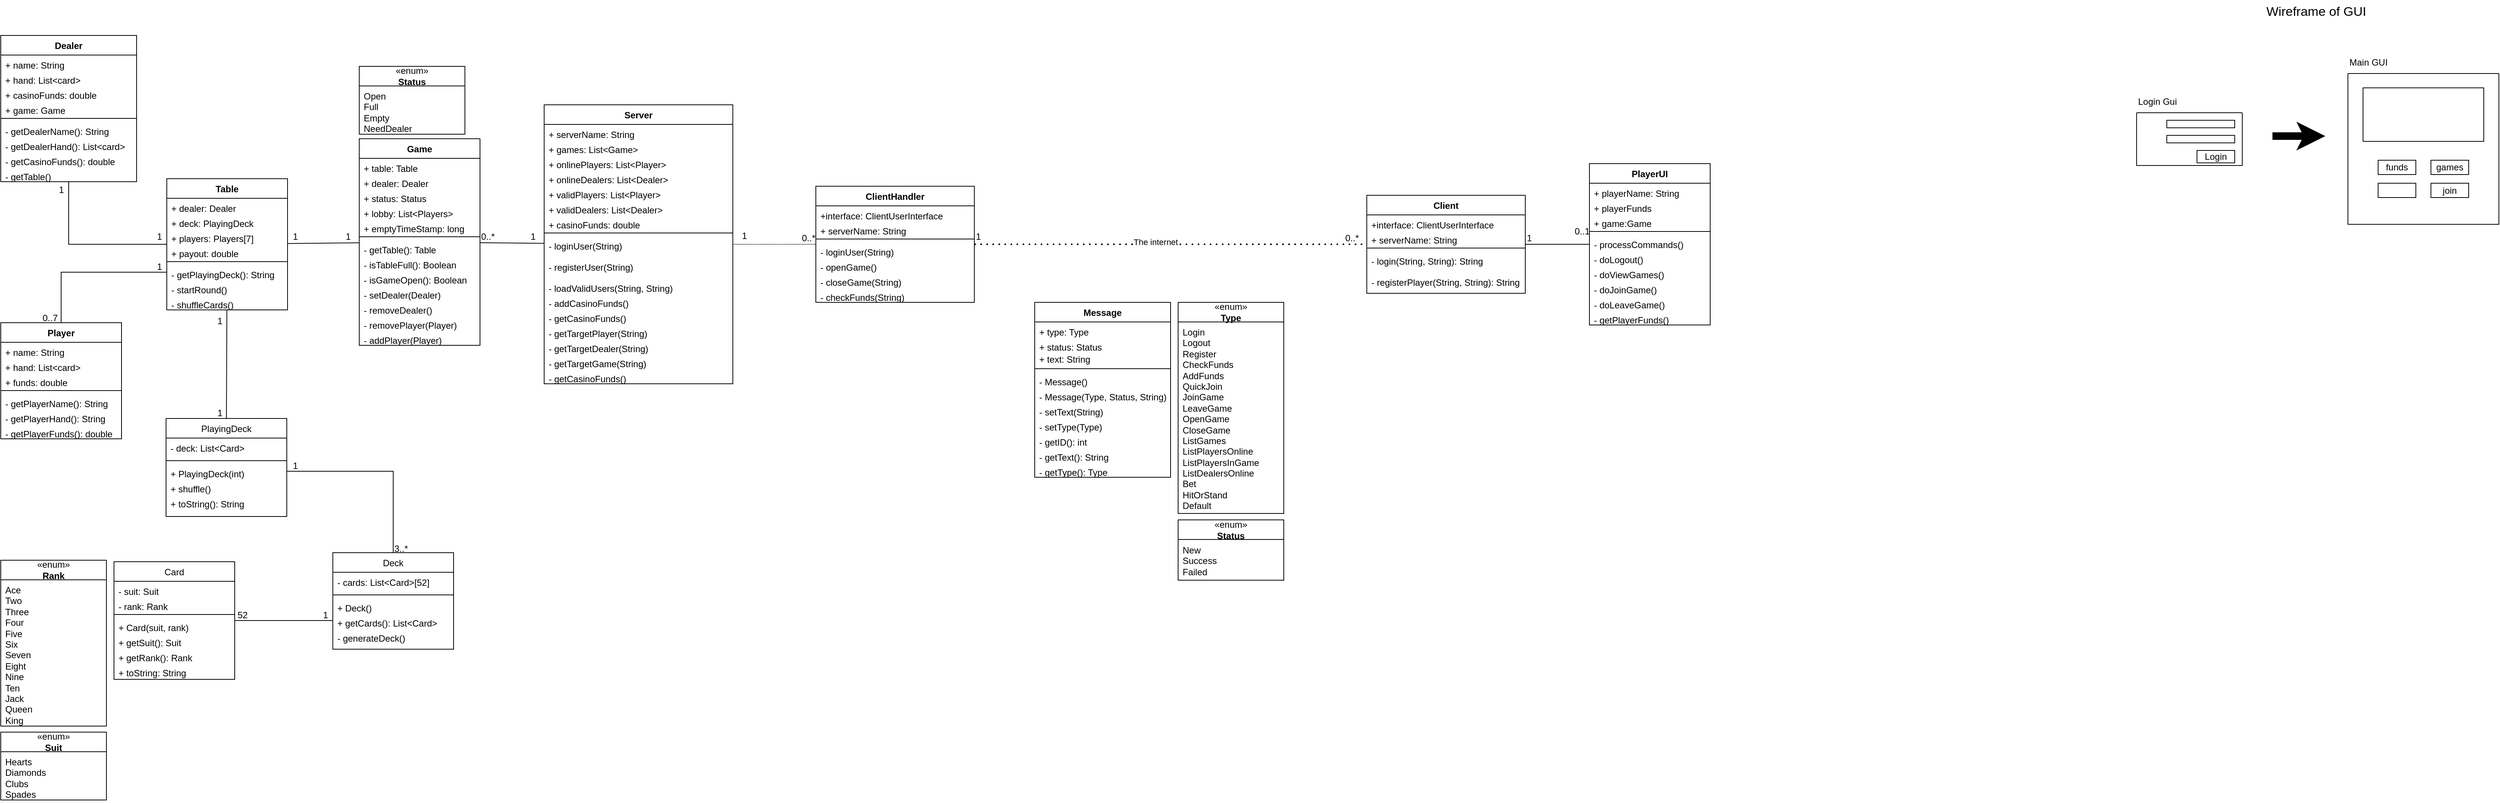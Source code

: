 <mxfile version="24.0.4" type="device">
  <diagram id="C5RBs43oDa-KdzZeNtuy" name="Page-1">
    <mxGraphModel dx="3804" dy="1204" grid="1" gridSize="10" guides="1" tooltips="1" connect="1" arrows="1" fold="1" page="1" pageScale="1" pageWidth="850" pageHeight="1100" math="0" shadow="0">
      <root>
        <mxCell id="WIyWlLk6GJQsqaUBKTNV-0" />
        <mxCell id="WIyWlLk6GJQsqaUBKTNV-1" parent="WIyWlLk6GJQsqaUBKTNV-0" />
        <mxCell id="zkfFHV4jXpPFQw0GAbJ--17" value="Card" style="swimlane;fontStyle=0;align=center;verticalAlign=top;childLayout=stackLayout;horizontal=1;startSize=26;horizontalStack=0;resizeParent=1;resizeLast=0;collapsible=1;marginBottom=0;rounded=0;shadow=0;strokeWidth=1;" parent="WIyWlLk6GJQsqaUBKTNV-1" vertex="1">
          <mxGeometry x="-700" y="754" width="160" height="156" as="geometry">
            <mxRectangle x="550" y="140" width="160" height="26" as="alternateBounds" />
          </mxGeometry>
        </mxCell>
        <mxCell id="zkfFHV4jXpPFQw0GAbJ--18" value="- suit: Suit" style="text;align=left;verticalAlign=top;spacingLeft=4;spacingRight=4;overflow=hidden;rotatable=0;points=[[0,0.5],[1,0.5]];portConstraint=eastwest;" parent="zkfFHV4jXpPFQw0GAbJ--17" vertex="1">
          <mxGeometry y="26" width="160" height="20" as="geometry" />
        </mxCell>
        <mxCell id="zkfFHV4jXpPFQw0GAbJ--19" value="- rank: Rank" style="text;align=left;verticalAlign=top;spacingLeft=4;spacingRight=4;overflow=hidden;rotatable=0;points=[[0,0.5],[1,0.5]];portConstraint=eastwest;rounded=0;shadow=0;html=0;" parent="zkfFHV4jXpPFQw0GAbJ--17" vertex="1">
          <mxGeometry y="46" width="160" height="20" as="geometry" />
        </mxCell>
        <mxCell id="zkfFHV4jXpPFQw0GAbJ--23" value="" style="line;html=1;strokeWidth=1;align=left;verticalAlign=middle;spacingTop=-1;spacingLeft=3;spacingRight=3;rotatable=0;labelPosition=right;points=[];portConstraint=eastwest;" parent="zkfFHV4jXpPFQw0GAbJ--17" vertex="1">
          <mxGeometry y="66" width="160" height="8" as="geometry" />
        </mxCell>
        <mxCell id="zkfFHV4jXpPFQw0GAbJ--24" value="+ Card(suit, rank)" style="text;align=left;verticalAlign=top;spacingLeft=4;spacingRight=4;overflow=hidden;rotatable=0;points=[[0,0.5],[1,0.5]];portConstraint=eastwest;" parent="zkfFHV4jXpPFQw0GAbJ--17" vertex="1">
          <mxGeometry y="74" width="160" height="20" as="geometry" />
        </mxCell>
        <mxCell id="zkfFHV4jXpPFQw0GAbJ--25" value="+ getSuit(): Suit" style="text;align=left;verticalAlign=top;spacingLeft=4;spacingRight=4;overflow=hidden;rotatable=0;points=[[0,0.5],[1,0.5]];portConstraint=eastwest;" parent="zkfFHV4jXpPFQw0GAbJ--17" vertex="1">
          <mxGeometry y="94" width="160" height="20" as="geometry" />
        </mxCell>
        <mxCell id="6o5lNxaK7wUjUm885sXz-1" value="+ getRank(): Rank" style="text;align=left;verticalAlign=top;spacingLeft=4;spacingRight=4;overflow=hidden;rotatable=0;points=[[0,0.5],[1,0.5]];portConstraint=eastwest;" parent="zkfFHV4jXpPFQw0GAbJ--17" vertex="1">
          <mxGeometry y="114" width="160" height="20" as="geometry" />
        </mxCell>
        <mxCell id="6o5lNxaK7wUjUm885sXz-2" value="+ toString: String" style="text;align=left;verticalAlign=top;spacingLeft=4;spacingRight=4;overflow=hidden;rotatable=0;points=[[0,0.5],[1,0.5]];portConstraint=eastwest;" parent="zkfFHV4jXpPFQw0GAbJ--17" vertex="1">
          <mxGeometry y="134" width="160" height="20" as="geometry" />
        </mxCell>
        <mxCell id="6o5lNxaK7wUjUm885sXz-3" value="Deck" style="swimlane;fontStyle=0;align=center;verticalAlign=top;childLayout=stackLayout;horizontal=1;startSize=26;horizontalStack=0;resizeParent=1;resizeLast=0;collapsible=1;marginBottom=0;rounded=0;shadow=0;strokeWidth=1;" parent="WIyWlLk6GJQsqaUBKTNV-1" vertex="1">
          <mxGeometry x="-410" y="742" width="160" height="128" as="geometry">
            <mxRectangle x="550" y="140" width="160" height="26" as="alternateBounds" />
          </mxGeometry>
        </mxCell>
        <mxCell id="6o5lNxaK7wUjUm885sXz-4" value="- cards: List&lt;Card&gt;[52]" style="text;align=left;verticalAlign=top;spacingLeft=4;spacingRight=4;overflow=hidden;rotatable=0;points=[[0,0.5],[1,0.5]];portConstraint=eastwest;" parent="6o5lNxaK7wUjUm885sXz-3" vertex="1">
          <mxGeometry y="26" width="160" height="26" as="geometry" />
        </mxCell>
        <mxCell id="6o5lNxaK7wUjUm885sXz-6" value="" style="line;html=1;strokeWidth=1;align=left;verticalAlign=middle;spacingTop=-1;spacingLeft=3;spacingRight=3;rotatable=0;labelPosition=right;points=[];portConstraint=eastwest;" parent="6o5lNxaK7wUjUm885sXz-3" vertex="1">
          <mxGeometry y="52" width="160" height="8" as="geometry" />
        </mxCell>
        <mxCell id="6o5lNxaK7wUjUm885sXz-7" value="+ Deck()" style="text;align=left;verticalAlign=top;spacingLeft=4;spacingRight=4;overflow=hidden;rotatable=0;points=[[0,0.5],[1,0.5]];portConstraint=eastwest;" parent="6o5lNxaK7wUjUm885sXz-3" vertex="1">
          <mxGeometry y="60" width="160" height="20" as="geometry" />
        </mxCell>
        <mxCell id="6o5lNxaK7wUjUm885sXz-8" value="+ getCards(): List&lt;Card&gt;" style="text;align=left;verticalAlign=top;spacingLeft=4;spacingRight=4;overflow=hidden;rotatable=0;points=[[0,0.5],[1,0.5]];portConstraint=eastwest;" parent="6o5lNxaK7wUjUm885sXz-3" vertex="1">
          <mxGeometry y="80" width="160" height="20" as="geometry" />
        </mxCell>
        <mxCell id="6o5lNxaK7wUjUm885sXz-11" value="- generateDeck()" style="text;align=left;verticalAlign=top;spacingLeft=4;spacingRight=4;overflow=hidden;rotatable=0;points=[[0,0.5],[1,0.5]];portConstraint=eastwest;" parent="6o5lNxaK7wUjUm885sXz-3" vertex="1">
          <mxGeometry y="100" width="160" height="20" as="geometry" />
        </mxCell>
        <mxCell id="6o5lNxaK7wUjUm885sXz-12" value="PlayingDeck" style="swimlane;fontStyle=0;align=center;verticalAlign=top;childLayout=stackLayout;horizontal=1;startSize=26;horizontalStack=0;resizeParent=1;resizeLast=0;collapsible=1;marginBottom=0;rounded=0;shadow=0;strokeWidth=1;" parent="WIyWlLk6GJQsqaUBKTNV-1" vertex="1">
          <mxGeometry x="-631" y="564" width="160" height="130" as="geometry">
            <mxRectangle x="550" y="140" width="160" height="26" as="alternateBounds" />
          </mxGeometry>
        </mxCell>
        <mxCell id="6o5lNxaK7wUjUm885sXz-13" value="- deck: List&lt;Card&gt;" style="text;align=left;verticalAlign=top;spacingLeft=4;spacingRight=4;overflow=hidden;rotatable=0;points=[[0,0.5],[1,0.5]];portConstraint=eastwest;" parent="6o5lNxaK7wUjUm885sXz-12" vertex="1">
          <mxGeometry y="26" width="160" height="26" as="geometry" />
        </mxCell>
        <mxCell id="6o5lNxaK7wUjUm885sXz-14" value="" style="line;html=1;strokeWidth=1;align=left;verticalAlign=middle;spacingTop=-1;spacingLeft=3;spacingRight=3;rotatable=0;labelPosition=right;points=[];portConstraint=eastwest;" parent="6o5lNxaK7wUjUm885sXz-12" vertex="1">
          <mxGeometry y="52" width="160" height="8" as="geometry" />
        </mxCell>
        <mxCell id="6o5lNxaK7wUjUm885sXz-15" value="+ PlayingDeck(int)" style="text;align=left;verticalAlign=top;spacingLeft=4;spacingRight=4;overflow=hidden;rotatable=0;points=[[0,0.5],[1,0.5]];portConstraint=eastwest;" parent="6o5lNxaK7wUjUm885sXz-12" vertex="1">
          <mxGeometry y="60" width="160" height="20" as="geometry" />
        </mxCell>
        <mxCell id="6o5lNxaK7wUjUm885sXz-16" value="+ shuffle()" style="text;align=left;verticalAlign=top;spacingLeft=4;spacingRight=4;overflow=hidden;rotatable=0;points=[[0,0.5],[1,0.5]];portConstraint=eastwest;" parent="6o5lNxaK7wUjUm885sXz-12" vertex="1">
          <mxGeometry y="80" width="160" height="20" as="geometry" />
        </mxCell>
        <mxCell id="6o5lNxaK7wUjUm885sXz-19" value="+ toString(): String" style="text;align=left;verticalAlign=top;spacingLeft=4;spacingRight=4;overflow=hidden;rotatable=0;points=[[0,0.5],[1,0.5]];portConstraint=eastwest;" parent="6o5lNxaK7wUjUm885sXz-12" vertex="1">
          <mxGeometry y="100" width="160" height="20" as="geometry" />
        </mxCell>
        <mxCell id="6o5lNxaK7wUjUm885sXz-20" value="" style="endArrow=none;html=1;rounded=0;entryX=0;entryY=0.5;entryDx=0;entryDy=0;" parent="WIyWlLk6GJQsqaUBKTNV-1" target="6o5lNxaK7wUjUm885sXz-8" edge="1">
          <mxGeometry width="50" height="50" relative="1" as="geometry">
            <mxPoint x="-540" y="832" as="sourcePoint" />
            <mxPoint x="-401" y="934" as="targetPoint" />
          </mxGeometry>
        </mxCell>
        <mxCell id="6o5lNxaK7wUjUm885sXz-21" value="" style="endArrow=none;html=1;rounded=0;exitX=0.5;exitY=0;exitDx=0;exitDy=0;entryX=1;entryY=0.5;entryDx=0;entryDy=0;" parent="WIyWlLk6GJQsqaUBKTNV-1" source="6o5lNxaK7wUjUm885sXz-3" target="6o5lNxaK7wUjUm885sXz-15" edge="1">
          <mxGeometry width="50" height="50" relative="1" as="geometry">
            <mxPoint x="-500" y="1114" as="sourcePoint" />
            <mxPoint x="-450" y="1064" as="targetPoint" />
            <Array as="points">
              <mxPoint x="-330" y="634" />
            </Array>
          </mxGeometry>
        </mxCell>
        <mxCell id="6o5lNxaK7wUjUm885sXz-22" value="52" style="text;html=1;align=center;verticalAlign=middle;resizable=0;points=[];autosize=1;strokeColor=none;fillColor=none;" parent="WIyWlLk6GJQsqaUBKTNV-1" vertex="1">
          <mxGeometry x="-550" y="810" width="40" height="30" as="geometry" />
        </mxCell>
        <mxCell id="6o5lNxaK7wUjUm885sXz-24" value="1" style="text;html=1;align=center;verticalAlign=middle;resizable=0;points=[];autosize=1;strokeColor=none;fillColor=none;" parent="WIyWlLk6GJQsqaUBKTNV-1" vertex="1">
          <mxGeometry x="-435" y="810" width="30" height="30" as="geometry" />
        </mxCell>
        <mxCell id="6o5lNxaK7wUjUm885sXz-25" value="3..*" style="text;html=1;align=center;verticalAlign=middle;resizable=0;points=[];autosize=1;strokeColor=none;fillColor=none;" parent="WIyWlLk6GJQsqaUBKTNV-1" vertex="1">
          <mxGeometry x="-340" y="722" width="40" height="30" as="geometry" />
        </mxCell>
        <mxCell id="6o5lNxaK7wUjUm885sXz-31" value="«enum»&lt;br&gt;&lt;b&gt;Suit&lt;/b&gt;" style="swimlane;fontStyle=0;childLayout=stackLayout;horizontal=1;startSize=26;fillColor=none;horizontalStack=0;resizeParent=1;resizeParentMax=0;resizeLast=0;collapsible=1;marginBottom=0;whiteSpace=wrap;html=1;" parent="WIyWlLk6GJQsqaUBKTNV-1" vertex="1">
          <mxGeometry x="-850" y="980" width="140" height="90" as="geometry" />
        </mxCell>
        <mxCell id="6o5lNxaK7wUjUm885sXz-32" value="Hearts&lt;div&gt;Diamonds&lt;/div&gt;&lt;div&gt;Clubs&lt;/div&gt;&lt;div&gt;Spades&lt;/div&gt;" style="text;strokeColor=none;fillColor=none;align=left;verticalAlign=top;spacingLeft=4;spacingRight=4;overflow=hidden;rotatable=0;points=[[0,0.5],[1,0.5]];portConstraint=eastwest;whiteSpace=wrap;html=1;" parent="6o5lNxaK7wUjUm885sXz-31" vertex="1">
          <mxGeometry y="26" width="140" height="64" as="geometry" />
        </mxCell>
        <mxCell id="6o5lNxaK7wUjUm885sXz-38" value="«enum»&lt;br&gt;&lt;b&gt;Rank&lt;/b&gt;" style="swimlane;fontStyle=0;childLayout=stackLayout;horizontal=1;startSize=26;fillColor=none;horizontalStack=0;resizeParent=1;resizeParentMax=0;resizeLast=0;collapsible=1;marginBottom=0;whiteSpace=wrap;html=1;" parent="WIyWlLk6GJQsqaUBKTNV-1" vertex="1">
          <mxGeometry x="-850" y="752" width="140" height="220" as="geometry" />
        </mxCell>
        <mxCell id="6o5lNxaK7wUjUm885sXz-39" value="Ace&lt;div&gt;Two&lt;/div&gt;&lt;div&gt;Three&lt;/div&gt;&lt;div&gt;Four&lt;/div&gt;&lt;div&gt;Five&lt;/div&gt;&lt;div&gt;Six&lt;br&gt;Seven&lt;/div&gt;&lt;div&gt;Eight&lt;/div&gt;&lt;div&gt;Nine&lt;/div&gt;&lt;div&gt;Ten&lt;br&gt;Jack&lt;/div&gt;&lt;div&gt;Queen&lt;/div&gt;&lt;div&gt;King&lt;/div&gt;" style="text;strokeColor=none;fillColor=none;align=left;verticalAlign=top;spacingLeft=4;spacingRight=4;overflow=hidden;rotatable=0;points=[[0,0.5],[1,0.5]];portConstraint=eastwest;whiteSpace=wrap;html=1;" parent="6o5lNxaK7wUjUm885sXz-38" vertex="1">
          <mxGeometry y="26" width="140" height="194" as="geometry" />
        </mxCell>
        <mxCell id="25FSnjGsm6-ad1ipnzap-24" value="PlayerUI" style="swimlane;fontStyle=1;align=center;verticalAlign=top;childLayout=stackLayout;horizontal=1;startSize=26;horizontalStack=0;resizeParent=1;resizeParentMax=0;resizeLast=0;collapsible=1;marginBottom=0;whiteSpace=wrap;html=1;" parent="WIyWlLk6GJQsqaUBKTNV-1" vertex="1">
          <mxGeometry x="1255" y="226" width="160" height="214" as="geometry" />
        </mxCell>
        <mxCell id="25FSnjGsm6-ad1ipnzap-25" value="+ playerName: String" style="text;strokeColor=none;fillColor=none;align=left;verticalAlign=top;spacingLeft=4;spacingRight=4;overflow=hidden;rotatable=0;points=[[0,0.5],[1,0.5]];portConstraint=eastwest;whiteSpace=wrap;html=1;" parent="25FSnjGsm6-ad1ipnzap-24" vertex="1">
          <mxGeometry y="26" width="160" height="20" as="geometry" />
        </mxCell>
        <mxCell id="25FSnjGsm6-ad1ipnzap-26" value="+ playerFunds" style="text;strokeColor=none;fillColor=none;align=left;verticalAlign=top;spacingLeft=4;spacingRight=4;overflow=hidden;rotatable=0;points=[[0,0.5],[1,0.5]];portConstraint=eastwest;whiteSpace=wrap;html=1;" parent="25FSnjGsm6-ad1ipnzap-24" vertex="1">
          <mxGeometry y="46" width="160" height="20" as="geometry" />
        </mxCell>
        <mxCell id="25FSnjGsm6-ad1ipnzap-87" value="+ game:Game" style="text;strokeColor=none;fillColor=none;align=left;verticalAlign=top;spacingLeft=4;spacingRight=4;overflow=hidden;rotatable=0;points=[[0,0.5],[1,0.5]];portConstraint=eastwest;whiteSpace=wrap;html=1;" parent="25FSnjGsm6-ad1ipnzap-24" vertex="1">
          <mxGeometry y="66" width="160" height="20" as="geometry" />
        </mxCell>
        <mxCell id="25FSnjGsm6-ad1ipnzap-27" value="" style="line;strokeWidth=1;fillColor=none;align=left;verticalAlign=middle;spacingTop=-1;spacingLeft=3;spacingRight=3;rotatable=0;labelPosition=right;points=[];portConstraint=eastwest;strokeColor=inherit;" parent="25FSnjGsm6-ad1ipnzap-24" vertex="1">
          <mxGeometry y="86" width="160" height="8" as="geometry" />
        </mxCell>
        <mxCell id="25FSnjGsm6-ad1ipnzap-95" value="- processCommands()" style="text;strokeColor=none;fillColor=none;align=left;verticalAlign=top;spacingLeft=4;spacingRight=4;overflow=hidden;rotatable=0;points=[[0,0.5],[1,0.5]];portConstraint=eastwest;whiteSpace=wrap;html=1;" parent="25FSnjGsm6-ad1ipnzap-24" vertex="1">
          <mxGeometry y="94" width="160" height="20" as="geometry" />
        </mxCell>
        <mxCell id="25FSnjGsm6-ad1ipnzap-106" value="- doLogout()" style="text;strokeColor=none;fillColor=none;align=left;verticalAlign=top;spacingLeft=4;spacingRight=4;overflow=hidden;rotatable=0;points=[[0,0.5],[1,0.5]];portConstraint=eastwest;whiteSpace=wrap;html=1;" parent="25FSnjGsm6-ad1ipnzap-24" vertex="1">
          <mxGeometry y="114" width="160" height="20" as="geometry" />
        </mxCell>
        <mxCell id="25FSnjGsm6-ad1ipnzap-108" value="- doViewGames()" style="text;strokeColor=none;fillColor=none;align=left;verticalAlign=top;spacingLeft=4;spacingRight=4;overflow=hidden;rotatable=0;points=[[0,0.5],[1,0.5]];portConstraint=eastwest;whiteSpace=wrap;html=1;" parent="25FSnjGsm6-ad1ipnzap-24" vertex="1">
          <mxGeometry y="134" width="160" height="20" as="geometry" />
        </mxCell>
        <mxCell id="25FSnjGsm6-ad1ipnzap-107" value="- doJoinGame()" style="text;strokeColor=none;fillColor=none;align=left;verticalAlign=top;spacingLeft=4;spacingRight=4;overflow=hidden;rotatable=0;points=[[0,0.5],[1,0.5]];portConstraint=eastwest;whiteSpace=wrap;html=1;" parent="25FSnjGsm6-ad1ipnzap-24" vertex="1">
          <mxGeometry y="154" width="160" height="20" as="geometry" />
        </mxCell>
        <mxCell id="ba3xf4O61TaJ88c0jkJf-0" value="- doLeaveGame()" style="text;strokeColor=none;fillColor=none;align=left;verticalAlign=top;spacingLeft=4;spacingRight=4;overflow=hidden;rotatable=0;points=[[0,0.5],[1,0.5]];portConstraint=eastwest;whiteSpace=wrap;html=1;" parent="25FSnjGsm6-ad1ipnzap-24" vertex="1">
          <mxGeometry y="174" width="160" height="20" as="geometry" />
        </mxCell>
        <mxCell id="25FSnjGsm6-ad1ipnzap-109" value="- getPlayerFunds()" style="text;strokeColor=none;fillColor=none;align=left;verticalAlign=top;spacingLeft=4;spacingRight=4;overflow=hidden;rotatable=0;points=[[0,0.5],[1,0.5]];portConstraint=eastwest;whiteSpace=wrap;html=1;" parent="25FSnjGsm6-ad1ipnzap-24" vertex="1">
          <mxGeometry y="194" width="160" height="20" as="geometry" />
        </mxCell>
        <mxCell id="25FSnjGsm6-ad1ipnzap-34" value="Message" style="swimlane;fontStyle=1;align=center;verticalAlign=top;childLayout=stackLayout;horizontal=1;startSize=26;horizontalStack=0;resizeParent=1;resizeParentMax=0;resizeLast=0;collapsible=1;marginBottom=0;whiteSpace=wrap;html=1;" parent="WIyWlLk6GJQsqaUBKTNV-1" vertex="1">
          <mxGeometry x="520" y="410" width="180" height="232" as="geometry" />
        </mxCell>
        <mxCell id="25FSnjGsm6-ad1ipnzap-40" value="+ type: Type" style="text;strokeColor=none;fillColor=none;align=left;verticalAlign=top;spacingLeft=4;spacingRight=4;overflow=hidden;rotatable=0;points=[[0,0.5],[1,0.5]];portConstraint=eastwest;whiteSpace=wrap;html=1;" parent="25FSnjGsm6-ad1ipnzap-34" vertex="1">
          <mxGeometry y="26" width="180" height="20" as="geometry" />
        </mxCell>
        <mxCell id="25FSnjGsm6-ad1ipnzap-36" value="+ status: Status" style="text;strokeColor=none;fillColor=none;align=left;verticalAlign=top;spacingLeft=4;spacingRight=4;overflow=hidden;rotatable=0;points=[[0,0.5],[1,0.5]];portConstraint=eastwest;whiteSpace=wrap;html=1;" parent="25FSnjGsm6-ad1ipnzap-34" vertex="1">
          <mxGeometry y="46" width="180" height="16" as="geometry" />
        </mxCell>
        <mxCell id="25FSnjGsm6-ad1ipnzap-39" value="+ text: String" style="text;strokeColor=none;fillColor=none;align=left;verticalAlign=top;spacingLeft=4;spacingRight=4;overflow=hidden;rotatable=0;points=[[0,0.5],[1,0.5]];portConstraint=eastwest;whiteSpace=wrap;html=1;" parent="25FSnjGsm6-ad1ipnzap-34" vertex="1">
          <mxGeometry y="62" width="180" height="22" as="geometry" />
        </mxCell>
        <mxCell id="25FSnjGsm6-ad1ipnzap-37" value="" style="line;strokeWidth=1;fillColor=none;align=left;verticalAlign=middle;spacingTop=-1;spacingLeft=3;spacingRight=3;rotatable=0;labelPosition=right;points=[];portConstraint=eastwest;strokeColor=inherit;" parent="25FSnjGsm6-ad1ipnzap-34" vertex="1">
          <mxGeometry y="84" width="180" height="8" as="geometry" />
        </mxCell>
        <mxCell id="25FSnjGsm6-ad1ipnzap-38" value="- Message()" style="text;strokeColor=none;fillColor=none;align=left;verticalAlign=top;spacingLeft=4;spacingRight=4;overflow=hidden;rotatable=0;points=[[0,0.5],[1,0.5]];portConstraint=eastwest;whiteSpace=wrap;html=1;" parent="25FSnjGsm6-ad1ipnzap-34" vertex="1">
          <mxGeometry y="92" width="180" height="20" as="geometry" />
        </mxCell>
        <mxCell id="wrdkOuFDN20IUxfJByxF-2" value="- Message(Type, Status, String)" style="text;strokeColor=none;fillColor=none;align=left;verticalAlign=top;spacingLeft=4;spacingRight=4;overflow=hidden;rotatable=0;points=[[0,0.5],[1,0.5]];portConstraint=eastwest;whiteSpace=wrap;html=1;" parent="25FSnjGsm6-ad1ipnzap-34" vertex="1">
          <mxGeometry y="112" width="180" height="20" as="geometry" />
        </mxCell>
        <mxCell id="ALCsIRu6_jlAq7WgqtGY-56" value="- setText(String)" style="text;strokeColor=none;fillColor=none;align=left;verticalAlign=top;spacingLeft=4;spacingRight=4;overflow=hidden;rotatable=0;points=[[0,0.5],[1,0.5]];portConstraint=eastwest;whiteSpace=wrap;html=1;" parent="25FSnjGsm6-ad1ipnzap-34" vertex="1">
          <mxGeometry y="132" width="180" height="20" as="geometry" />
        </mxCell>
        <mxCell id="ALCsIRu6_jlAq7WgqtGY-57" value="&lt;div&gt;- setType(&lt;span style=&quot;background-color: initial;&quot;&gt;Type&lt;/span&gt;&lt;span style=&quot;background-color: initial;&quot;&gt;)&lt;/span&gt;&lt;/div&gt;" style="text;strokeColor=none;fillColor=none;align=left;verticalAlign=top;spacingLeft=4;spacingRight=4;overflow=hidden;rotatable=0;points=[[0,0.5],[1,0.5]];portConstraint=eastwest;whiteSpace=wrap;html=1;" parent="25FSnjGsm6-ad1ipnzap-34" vertex="1">
          <mxGeometry y="152" width="180" height="20" as="geometry" />
        </mxCell>
        <mxCell id="25FSnjGsm6-ad1ipnzap-43" value="- getID(): int&lt;div&gt;&lt;span style=&quot;color: rgba(0, 0, 0, 0); font-family: monospace; font-size: 0px; text-wrap: nowrap;&quot;&gt;%3CmxGraphModel%3E%3Croot%3E%3CmxCell%20id%3D%220%22%2F%3E%3CmxCell%20id%3D%221%22%20parent%3D%220%22%2F%3E%3CmxCell%20id%3D%222%22%20value%3D%22-%20getText()%3A%20String%22%20style%3D%22text%3BstrokeColor%3Dnone%3BfillColor%3Dnone%3Balign%3Dleft%3BverticalAlign%3Dtop%3BspacingLeft%3D4%3BspacingRight%3D4%3Boverflow%3Dhidden%3Brotatable%3D0%3Bpoints%3D%5B%5B0%2C0.5%5D%2C%5B1%2C0.5%5D%5D%3BportConstraint%3Deastwest%3BwhiteSpace%3Dwrap%3Bhtml%3D1%3B%22%20vertex%3D%221%22%20parent%3D%221%22%3E%3CmxGeometry%20x%3D%221080%22%20y%3D%22458%22%20width%3D%22160%22%20height%3D%2220%22%20as%3D%22geometry%22%2F%3E%3C%2FmxCell%3E%3C%2Froot%3E%3C%2FmxGraphModel%3E&lt;/span&gt;&lt;br&gt;&lt;/div&gt;" style="text;strokeColor=none;fillColor=none;align=left;verticalAlign=top;spacingLeft=4;spacingRight=4;overflow=hidden;rotatable=0;points=[[0,0.5],[1,0.5]];portConstraint=eastwest;whiteSpace=wrap;html=1;" parent="25FSnjGsm6-ad1ipnzap-34" vertex="1">
          <mxGeometry y="172" width="180" height="20" as="geometry" />
        </mxCell>
        <mxCell id="25FSnjGsm6-ad1ipnzap-42" value="- getText(): String" style="text;strokeColor=none;fillColor=none;align=left;verticalAlign=top;spacingLeft=4;spacingRight=4;overflow=hidden;rotatable=0;points=[[0,0.5],[1,0.5]];portConstraint=eastwest;whiteSpace=wrap;html=1;" parent="25FSnjGsm6-ad1ipnzap-34" vertex="1">
          <mxGeometry y="192" width="180" height="20" as="geometry" />
        </mxCell>
        <mxCell id="25FSnjGsm6-ad1ipnzap-44" value="&lt;div&gt;- getType(): Type&lt;/div&gt;" style="text;strokeColor=none;fillColor=none;align=left;verticalAlign=top;spacingLeft=4;spacingRight=4;overflow=hidden;rotatable=0;points=[[0,0.5],[1,0.5]];portConstraint=eastwest;whiteSpace=wrap;html=1;" parent="25FSnjGsm6-ad1ipnzap-34" vertex="1">
          <mxGeometry y="212" width="180" height="20" as="geometry" />
        </mxCell>
        <mxCell id="25FSnjGsm6-ad1ipnzap-45" value="Server" style="swimlane;fontStyle=1;align=center;verticalAlign=top;childLayout=stackLayout;horizontal=1;startSize=26;horizontalStack=0;resizeParent=1;resizeParentMax=0;resizeLast=0;collapsible=1;marginBottom=0;whiteSpace=wrap;html=1;" parent="WIyWlLk6GJQsqaUBKTNV-1" vertex="1">
          <mxGeometry x="-130" y="148" width="250" height="370" as="geometry" />
        </mxCell>
        <mxCell id="25FSnjGsm6-ad1ipnzap-46" value="+ serverName: String" style="text;strokeColor=none;fillColor=none;align=left;verticalAlign=top;spacingLeft=4;spacingRight=4;overflow=hidden;rotatable=0;points=[[0,0.5],[1,0.5]];portConstraint=eastwest;whiteSpace=wrap;html=1;" parent="25FSnjGsm6-ad1ipnzap-45" vertex="1">
          <mxGeometry y="26" width="250" height="20" as="geometry" />
        </mxCell>
        <mxCell id="25FSnjGsm6-ad1ipnzap-47" value="+ games: List&amp;lt;Game&amp;gt;" style="text;strokeColor=none;fillColor=none;align=left;verticalAlign=top;spacingLeft=4;spacingRight=4;overflow=hidden;rotatable=0;points=[[0,0.5],[1,0.5]];portConstraint=eastwest;whiteSpace=wrap;html=1;" parent="25FSnjGsm6-ad1ipnzap-45" vertex="1">
          <mxGeometry y="46" width="250" height="20" as="geometry" />
        </mxCell>
        <mxCell id="25FSnjGsm6-ad1ipnzap-70" value="+ onlinePlayers: List&amp;lt;Player&amp;gt;" style="text;strokeColor=none;fillColor=none;align=left;verticalAlign=top;spacingLeft=4;spacingRight=4;overflow=hidden;rotatable=0;points=[[0,0.5],[1,0.5]];portConstraint=eastwest;whiteSpace=wrap;html=1;" parent="25FSnjGsm6-ad1ipnzap-45" vertex="1">
          <mxGeometry y="66" width="250" height="20" as="geometry" />
        </mxCell>
        <mxCell id="25FSnjGsm6-ad1ipnzap-71" value="+ onlineDealers: List&amp;lt;Dealer&amp;gt;" style="text;strokeColor=none;fillColor=none;align=left;verticalAlign=top;spacingLeft=4;spacingRight=4;overflow=hidden;rotatable=0;points=[[0,0.5],[1,0.5]];portConstraint=eastwest;whiteSpace=wrap;html=1;" parent="25FSnjGsm6-ad1ipnzap-45" vertex="1">
          <mxGeometry y="86" width="250" height="20" as="geometry" />
        </mxCell>
        <mxCell id="25FSnjGsm6-ad1ipnzap-73" value="+ validPlayers: List&amp;lt;Player&amp;gt;" style="text;strokeColor=none;fillColor=none;align=left;verticalAlign=top;spacingLeft=4;spacingRight=4;overflow=hidden;rotatable=0;points=[[0,0.5],[1,0.5]];portConstraint=eastwest;whiteSpace=wrap;html=1;" parent="25FSnjGsm6-ad1ipnzap-45" vertex="1">
          <mxGeometry y="106" width="250" height="20" as="geometry" />
        </mxCell>
        <mxCell id="wrdkOuFDN20IUxfJByxF-10" value="+ validDealers: List&amp;lt;Dealer&amp;gt;" style="text;strokeColor=none;fillColor=none;align=left;verticalAlign=top;spacingLeft=4;spacingRight=4;overflow=hidden;rotatable=0;points=[[0,0.5],[1,0.5]];portConstraint=eastwest;whiteSpace=wrap;html=1;" parent="25FSnjGsm6-ad1ipnzap-45" vertex="1">
          <mxGeometry y="126" width="250" height="20" as="geometry" />
        </mxCell>
        <mxCell id="25FSnjGsm6-ad1ipnzap-74" value="+ casinoFunds: double" style="text;strokeColor=none;fillColor=none;align=left;verticalAlign=top;spacingLeft=4;spacingRight=4;overflow=hidden;rotatable=0;points=[[0,0.5],[1,0.5]];portConstraint=eastwest;whiteSpace=wrap;html=1;" parent="25FSnjGsm6-ad1ipnzap-45" vertex="1">
          <mxGeometry y="146" width="250" height="20" as="geometry" />
        </mxCell>
        <mxCell id="25FSnjGsm6-ad1ipnzap-48" value="" style="line;strokeWidth=1;fillColor=none;align=left;verticalAlign=middle;spacingTop=-1;spacingLeft=3;spacingRight=3;rotatable=0;labelPosition=right;points=[];portConstraint=eastwest;strokeColor=inherit;" parent="25FSnjGsm6-ad1ipnzap-45" vertex="1">
          <mxGeometry y="166" width="250" height="8" as="geometry" />
        </mxCell>
        <mxCell id="wrdkOuFDN20IUxfJByxF-8" value="- loginUser(String)" style="text;strokeColor=none;fillColor=none;align=left;verticalAlign=top;spacingLeft=4;spacingRight=4;overflow=hidden;rotatable=0;points=[[0,0.5],[1,0.5]];portConstraint=eastwest;whiteSpace=wrap;html=1;" parent="25FSnjGsm6-ad1ipnzap-45" vertex="1">
          <mxGeometry y="174" width="250" height="28" as="geometry" />
        </mxCell>
        <mxCell id="wrdkOuFDN20IUxfJByxF-9" value="- registerUser(String)" style="text;strokeColor=none;fillColor=none;align=left;verticalAlign=top;spacingLeft=4;spacingRight=4;overflow=hidden;rotatable=0;points=[[0,0.5],[1,0.5]];portConstraint=eastwest;whiteSpace=wrap;html=1;" parent="25FSnjGsm6-ad1ipnzap-45" vertex="1">
          <mxGeometry y="202" width="250" height="28" as="geometry" />
        </mxCell>
        <mxCell id="25FSnjGsm6-ad1ipnzap-112" value="- loadValidUsers(String, String)" style="text;strokeColor=none;fillColor=none;align=left;verticalAlign=top;spacingLeft=4;spacingRight=4;overflow=hidden;rotatable=0;points=[[0,0.5],[1,0.5]];portConstraint=eastwest;whiteSpace=wrap;html=1;" parent="25FSnjGsm6-ad1ipnzap-45" vertex="1">
          <mxGeometry y="230" width="250" height="20" as="geometry" />
        </mxCell>
        <mxCell id="o6QNN8wv0GwFC8H6ie6Y-6" value="- addCasinoFunds()" style="text;strokeColor=none;fillColor=none;align=left;verticalAlign=top;spacingLeft=4;spacingRight=4;overflow=hidden;rotatable=0;points=[[0,0.5],[1,0.5]];portConstraint=eastwest;whiteSpace=wrap;html=1;" vertex="1" parent="25FSnjGsm6-ad1ipnzap-45">
          <mxGeometry y="250" width="250" height="20" as="geometry" />
        </mxCell>
        <mxCell id="o6QNN8wv0GwFC8H6ie6Y-8" value="- getCasinoFunds()" style="text;strokeColor=none;fillColor=none;align=left;verticalAlign=top;spacingLeft=4;spacingRight=4;overflow=hidden;rotatable=0;points=[[0,0.5],[1,0.5]];portConstraint=eastwest;whiteSpace=wrap;html=1;" vertex="1" parent="25FSnjGsm6-ad1ipnzap-45">
          <mxGeometry y="270" width="250" height="20" as="geometry" />
        </mxCell>
        <mxCell id="o6QNN8wv0GwFC8H6ie6Y-9" value="- getTargetPlayer(String)" style="text;strokeColor=none;fillColor=none;align=left;verticalAlign=top;spacingLeft=4;spacingRight=4;overflow=hidden;rotatable=0;points=[[0,0.5],[1,0.5]];portConstraint=eastwest;whiteSpace=wrap;html=1;" vertex="1" parent="25FSnjGsm6-ad1ipnzap-45">
          <mxGeometry y="290" width="250" height="20" as="geometry" />
        </mxCell>
        <mxCell id="o6QNN8wv0GwFC8H6ie6Y-7" value="- getTargetDealer(String)" style="text;strokeColor=none;fillColor=none;align=left;verticalAlign=top;spacingLeft=4;spacingRight=4;overflow=hidden;rotatable=0;points=[[0,0.5],[1,0.5]];portConstraint=eastwest;whiteSpace=wrap;html=1;" vertex="1" parent="25FSnjGsm6-ad1ipnzap-45">
          <mxGeometry y="310" width="250" height="20" as="geometry" />
        </mxCell>
        <mxCell id="o6QNN8wv0GwFC8H6ie6Y-10" value="- getTargetGame(String)" style="text;strokeColor=none;fillColor=none;align=left;verticalAlign=top;spacingLeft=4;spacingRight=4;overflow=hidden;rotatable=0;points=[[0,0.5],[1,0.5]];portConstraint=eastwest;whiteSpace=wrap;html=1;" vertex="1" parent="25FSnjGsm6-ad1ipnzap-45">
          <mxGeometry y="330" width="250" height="20" as="geometry" />
        </mxCell>
        <mxCell id="25FSnjGsm6-ad1ipnzap-117" value="- getCasinoFunds()" style="text;strokeColor=none;fillColor=none;align=left;verticalAlign=top;spacingLeft=4;spacingRight=4;overflow=hidden;rotatable=0;points=[[0,0.5],[1,0.5]];portConstraint=eastwest;whiteSpace=wrap;html=1;" parent="25FSnjGsm6-ad1ipnzap-45" vertex="1">
          <mxGeometry y="350" width="250" height="20" as="geometry" />
        </mxCell>
        <mxCell id="25FSnjGsm6-ad1ipnzap-50" value="Client" style="swimlane;fontStyle=1;align=center;verticalAlign=top;childLayout=stackLayout;horizontal=1;startSize=26;horizontalStack=0;resizeParent=1;resizeParentMax=0;resizeLast=0;collapsible=1;marginBottom=0;whiteSpace=wrap;html=1;" parent="WIyWlLk6GJQsqaUBKTNV-1" vertex="1">
          <mxGeometry x="960" y="268" width="210" height="130" as="geometry" />
        </mxCell>
        <mxCell id="25FSnjGsm6-ad1ipnzap-51" value="+interface: ClientUserInterface" style="text;strokeColor=none;fillColor=none;align=left;verticalAlign=top;spacingLeft=4;spacingRight=4;overflow=hidden;rotatable=0;points=[[0,0.5],[1,0.5]];portConstraint=eastwest;whiteSpace=wrap;html=1;" parent="25FSnjGsm6-ad1ipnzap-50" vertex="1">
          <mxGeometry y="26" width="210" height="20" as="geometry" />
        </mxCell>
        <mxCell id="25FSnjGsm6-ad1ipnzap-52" value="+ serverName: String" style="text;strokeColor=none;fillColor=none;align=left;verticalAlign=top;spacingLeft=4;spacingRight=4;overflow=hidden;rotatable=0;points=[[0,0.5],[1,0.5]];portConstraint=eastwest;whiteSpace=wrap;html=1;" parent="25FSnjGsm6-ad1ipnzap-50" vertex="1">
          <mxGeometry y="46" width="210" height="20" as="geometry" />
        </mxCell>
        <mxCell id="25FSnjGsm6-ad1ipnzap-53" value="" style="line;strokeWidth=1;fillColor=none;align=left;verticalAlign=middle;spacingTop=-1;spacingLeft=3;spacingRight=3;rotatable=0;labelPosition=right;points=[];portConstraint=eastwest;strokeColor=inherit;" parent="25FSnjGsm6-ad1ipnzap-50" vertex="1">
          <mxGeometry y="66" width="210" height="8" as="geometry" />
        </mxCell>
        <mxCell id="25FSnjGsm6-ad1ipnzap-88" value="- login(String, String): String" style="text;strokeColor=none;fillColor=none;align=left;verticalAlign=top;spacingLeft=4;spacingRight=4;overflow=hidden;rotatable=0;points=[[0,0.5],[1,0.5]];portConstraint=eastwest;whiteSpace=wrap;html=1;" parent="25FSnjGsm6-ad1ipnzap-50" vertex="1">
          <mxGeometry y="74" width="210" height="28" as="geometry" />
        </mxCell>
        <mxCell id="xtHSSZfRAf9sOdr5prIO-0" value="- registerPlayer(String, String): String" style="text;strokeColor=none;fillColor=none;align=left;verticalAlign=top;spacingLeft=4;spacingRight=4;overflow=hidden;rotatable=0;points=[[0,0.5],[1,0.5]];portConstraint=eastwest;whiteSpace=wrap;html=1;" parent="25FSnjGsm6-ad1ipnzap-50" vertex="1">
          <mxGeometry y="102" width="210" height="28" as="geometry" />
        </mxCell>
        <mxCell id="25FSnjGsm6-ad1ipnzap-60" value="1" style="text;html=1;align=center;verticalAlign=middle;resizable=0;points=[];autosize=1;strokeColor=none;fillColor=none;" parent="WIyWlLk6GJQsqaUBKTNV-1" vertex="1">
          <mxGeometry x="120" y="306.5" width="30" height="30" as="geometry" />
        </mxCell>
        <mxCell id="25FSnjGsm6-ad1ipnzap-61" value="0..*" style="text;html=1;align=center;verticalAlign=middle;resizable=0;points=[];autosize=1;strokeColor=none;fillColor=none;" parent="WIyWlLk6GJQsqaUBKTNV-1" vertex="1">
          <mxGeometry x="920" y="310" width="40" height="30" as="geometry" />
        </mxCell>
        <mxCell id="25FSnjGsm6-ad1ipnzap-66" value="0..1" style="text;html=1;align=center;verticalAlign=middle;resizable=0;points=[];autosize=1;strokeColor=none;fillColor=none;" parent="WIyWlLk6GJQsqaUBKTNV-1" vertex="1">
          <mxGeometry x="1225" y="301" width="40" height="30" as="geometry" />
        </mxCell>
        <mxCell id="25FSnjGsm6-ad1ipnzap-83" value="" style="endArrow=none;html=1;rounded=0;" parent="WIyWlLk6GJQsqaUBKTNV-1" source="25FSnjGsm6-ad1ipnzap-50" edge="1">
          <mxGeometry width="50" height="50" relative="1" as="geometry">
            <mxPoint x="1210" y="380" as="sourcePoint" />
            <mxPoint x="1255" y="333" as="targetPoint" />
          </mxGeometry>
        </mxCell>
        <mxCell id="25FSnjGsm6-ad1ipnzap-91" value="1" style="text;html=1;align=center;verticalAlign=middle;resizable=0;points=[];autosize=1;strokeColor=none;fillColor=none;" parent="WIyWlLk6GJQsqaUBKTNV-1" vertex="1">
          <mxGeometry x="1160" y="310" width="30" height="30" as="geometry" />
        </mxCell>
        <mxCell id="ALCsIRu6_jlAq7WgqtGY-0" value="Game" style="swimlane;fontStyle=1;align=center;verticalAlign=top;childLayout=stackLayout;horizontal=1;startSize=26;horizontalStack=0;resizeParent=1;resizeParentMax=0;resizeLast=0;collapsible=1;marginBottom=0;whiteSpace=wrap;html=1;" parent="WIyWlLk6GJQsqaUBKTNV-1" vertex="1">
          <mxGeometry x="-375" y="193" width="160" height="274" as="geometry" />
        </mxCell>
        <mxCell id="ALCsIRu6_jlAq7WgqtGY-1" value="+ table: Table" style="text;strokeColor=none;fillColor=none;align=left;verticalAlign=top;spacingLeft=4;spacingRight=4;overflow=hidden;rotatable=0;points=[[0,0.5],[1,0.5]];portConstraint=eastwest;whiteSpace=wrap;html=1;" parent="ALCsIRu6_jlAq7WgqtGY-0" vertex="1">
          <mxGeometry y="26" width="160" height="20" as="geometry" />
        </mxCell>
        <mxCell id="eA9OWDYD0pS05RsxkFn5-13" value="+ dealer: Dealer" style="text;strokeColor=none;fillColor=none;align=left;verticalAlign=top;spacingLeft=4;spacingRight=4;overflow=hidden;rotatable=0;points=[[0,0.5],[1,0.5]];portConstraint=eastwest;whiteSpace=wrap;html=1;" parent="ALCsIRu6_jlAq7WgqtGY-0" vertex="1">
          <mxGeometry y="46" width="160" height="20" as="geometry" />
        </mxCell>
        <mxCell id="ALCsIRu6_jlAq7WgqtGY-4" value="+ status: Status" style="text;strokeColor=none;fillColor=none;align=left;verticalAlign=top;spacingLeft=4;spacingRight=4;overflow=hidden;rotatable=0;points=[[0,0.5],[1,0.5]];portConstraint=eastwest;whiteSpace=wrap;html=1;" parent="ALCsIRu6_jlAq7WgqtGY-0" vertex="1">
          <mxGeometry y="66" width="160" height="20" as="geometry" />
        </mxCell>
        <mxCell id="ALCsIRu6_jlAq7WgqtGY-78" value="+ lobby: List&amp;lt;Players&amp;gt;" style="text;strokeColor=none;fillColor=none;align=left;verticalAlign=top;spacingLeft=4;spacingRight=4;overflow=hidden;rotatable=0;points=[[0,0.5],[1,0.5]];portConstraint=eastwest;whiteSpace=wrap;html=1;" parent="ALCsIRu6_jlAq7WgqtGY-0" vertex="1">
          <mxGeometry y="86" width="160" height="20" as="geometry" />
        </mxCell>
        <mxCell id="ba3xf4O61TaJ88c0jkJf-82" value="+ emptyTimeStamp: long" style="text;strokeColor=none;fillColor=none;align=left;verticalAlign=top;spacingLeft=4;spacingRight=4;overflow=hidden;rotatable=0;points=[[0,0.5],[1,0.5]];portConstraint=eastwest;whiteSpace=wrap;html=1;" parent="ALCsIRu6_jlAq7WgqtGY-0" vertex="1">
          <mxGeometry y="106" width="160" height="20" as="geometry" />
        </mxCell>
        <mxCell id="ALCsIRu6_jlAq7WgqtGY-5" value="" style="line;strokeWidth=1;fillColor=none;align=left;verticalAlign=middle;spacingTop=-1;spacingLeft=3;spacingRight=3;rotatable=0;labelPosition=right;points=[];portConstraint=eastwest;strokeColor=inherit;" parent="ALCsIRu6_jlAq7WgqtGY-0" vertex="1">
          <mxGeometry y="126" width="160" height="8" as="geometry" />
        </mxCell>
        <mxCell id="ALCsIRu6_jlAq7WgqtGY-9" value="&lt;div&gt;- getTable(): Table&lt;/div&gt;" style="text;strokeColor=none;fillColor=none;align=left;verticalAlign=top;spacingLeft=4;spacingRight=4;overflow=hidden;rotatable=0;points=[[0,0.5],[1,0.5]];portConstraint=eastwest;whiteSpace=wrap;html=1;" parent="ALCsIRu6_jlAq7WgqtGY-0" vertex="1">
          <mxGeometry y="134" width="160" height="20" as="geometry" />
        </mxCell>
        <mxCell id="ALCsIRu6_jlAq7WgqtGY-22" value="- isTableFull(): Boolean" style="text;strokeColor=none;fillColor=none;align=left;verticalAlign=top;spacingLeft=4;spacingRight=4;overflow=hidden;rotatable=0;points=[[0,0.5],[1,0.5]];portConstraint=eastwest;whiteSpace=wrap;html=1;" parent="ALCsIRu6_jlAq7WgqtGY-0" vertex="1">
          <mxGeometry y="154" width="160" height="20" as="geometry" />
        </mxCell>
        <mxCell id="ALCsIRu6_jlAq7WgqtGY-23" value="- isGameOpen(): Boolean" style="text;strokeColor=none;fillColor=none;align=left;verticalAlign=top;spacingLeft=4;spacingRight=4;overflow=hidden;rotatable=0;points=[[0,0.5],[1,0.5]];portConstraint=eastwest;whiteSpace=wrap;html=1;" parent="ALCsIRu6_jlAq7WgqtGY-0" vertex="1">
          <mxGeometry y="174" width="160" height="20" as="geometry" />
        </mxCell>
        <mxCell id="ALCsIRu6_jlAq7WgqtGY-16" value="- setDealer(Dealer)" style="text;strokeColor=none;fillColor=none;align=left;verticalAlign=top;spacingLeft=4;spacingRight=4;overflow=hidden;rotatable=0;points=[[0,0.5],[1,0.5]];portConstraint=eastwest;whiteSpace=wrap;html=1;" parent="ALCsIRu6_jlAq7WgqtGY-0" vertex="1">
          <mxGeometry y="194" width="160" height="20" as="geometry" />
        </mxCell>
        <mxCell id="ALCsIRu6_jlAq7WgqtGY-59" value="- removeDealer()" style="text;strokeColor=none;fillColor=none;align=left;verticalAlign=top;spacingLeft=4;spacingRight=4;overflow=hidden;rotatable=0;points=[[0,0.5],[1,0.5]];portConstraint=eastwest;whiteSpace=wrap;html=1;" parent="ALCsIRu6_jlAq7WgqtGY-0" vertex="1">
          <mxGeometry y="214" width="160" height="20" as="geometry" />
        </mxCell>
        <mxCell id="ALCsIRu6_jlAq7WgqtGY-60" value="- removePlayer(Player)" style="text;strokeColor=none;fillColor=none;align=left;verticalAlign=top;spacingLeft=4;spacingRight=4;overflow=hidden;rotatable=0;points=[[0,0.5],[1,0.5]];portConstraint=eastwest;whiteSpace=wrap;html=1;" parent="ALCsIRu6_jlAq7WgqtGY-0" vertex="1">
          <mxGeometry y="234" width="160" height="20" as="geometry" />
        </mxCell>
        <mxCell id="ALCsIRu6_jlAq7WgqtGY-58" value="- addPlayer(Player)" style="text;strokeColor=none;fillColor=none;align=left;verticalAlign=top;spacingLeft=4;spacingRight=4;overflow=hidden;rotatable=0;points=[[0,0.5],[1,0.5]];portConstraint=eastwest;whiteSpace=wrap;html=1;" parent="ALCsIRu6_jlAq7WgqtGY-0" vertex="1">
          <mxGeometry y="254" width="160" height="20" as="geometry" />
        </mxCell>
        <mxCell id="ALCsIRu6_jlAq7WgqtGY-10" value="Table" style="swimlane;fontStyle=1;align=center;verticalAlign=top;childLayout=stackLayout;horizontal=1;startSize=26;horizontalStack=0;resizeParent=1;resizeParentMax=0;resizeLast=0;collapsible=1;marginBottom=0;whiteSpace=wrap;html=1;" parent="WIyWlLk6GJQsqaUBKTNV-1" vertex="1">
          <mxGeometry x="-630" y="246" width="160" height="174" as="geometry" />
        </mxCell>
        <mxCell id="ALCsIRu6_jlAq7WgqtGY-21" value="+ dealer: Dealer" style="text;strokeColor=none;fillColor=none;align=left;verticalAlign=top;spacingLeft=4;spacingRight=4;overflow=hidden;rotatable=0;points=[[0,0.5],[1,0.5]];portConstraint=eastwest;whiteSpace=wrap;html=1;" parent="ALCsIRu6_jlAq7WgqtGY-10" vertex="1">
          <mxGeometry y="26" width="160" height="20" as="geometry" />
        </mxCell>
        <mxCell id="ALCsIRu6_jlAq7WgqtGY-3" value="+ deck: PlayingDeck" style="text;strokeColor=none;fillColor=none;align=left;verticalAlign=top;spacingLeft=4;spacingRight=4;overflow=hidden;rotatable=0;points=[[0,0.5],[1,0.5]];portConstraint=eastwest;whiteSpace=wrap;html=1;" parent="ALCsIRu6_jlAq7WgqtGY-10" vertex="1">
          <mxGeometry y="46" width="160" height="20" as="geometry" />
        </mxCell>
        <mxCell id="ALCsIRu6_jlAq7WgqtGY-2" value="+ players: Players[7]" style="text;strokeColor=none;fillColor=none;align=left;verticalAlign=top;spacingLeft=4;spacingRight=4;overflow=hidden;rotatable=0;points=[[0,0.5],[1,0.5]];portConstraint=eastwest;whiteSpace=wrap;html=1;" parent="ALCsIRu6_jlAq7WgqtGY-10" vertex="1">
          <mxGeometry y="66" width="160" height="20" as="geometry" />
        </mxCell>
        <mxCell id="ALCsIRu6_jlAq7WgqtGY-61" value="+ payout: double" style="text;strokeColor=none;fillColor=none;align=left;verticalAlign=top;spacingLeft=4;spacingRight=4;overflow=hidden;rotatable=0;points=[[0,0.5],[1,0.5]];portConstraint=eastwest;whiteSpace=wrap;html=1;" parent="ALCsIRu6_jlAq7WgqtGY-10" vertex="1">
          <mxGeometry y="86" width="160" height="20" as="geometry" />
        </mxCell>
        <mxCell id="ALCsIRu6_jlAq7WgqtGY-15" value="" style="line;strokeWidth=1;fillColor=none;align=left;verticalAlign=middle;spacingTop=-1;spacingLeft=3;spacingRight=3;rotatable=0;labelPosition=right;points=[];portConstraint=eastwest;strokeColor=inherit;" parent="ALCsIRu6_jlAq7WgqtGY-10" vertex="1">
          <mxGeometry y="106" width="160" height="8" as="geometry" />
        </mxCell>
        <mxCell id="ALCsIRu6_jlAq7WgqtGY-17" value="- getPlayingDeck(): String" style="text;strokeColor=none;fillColor=none;align=left;verticalAlign=top;spacingLeft=4;spacingRight=4;overflow=hidden;rotatable=0;points=[[0,0.5],[1,0.5]];portConstraint=eastwest;whiteSpace=wrap;html=1;" parent="ALCsIRu6_jlAq7WgqtGY-10" vertex="1">
          <mxGeometry y="114" width="160" height="20" as="geometry" />
        </mxCell>
        <mxCell id="ALCsIRu6_jlAq7WgqtGY-18" value="- startRound()" style="text;strokeColor=none;fillColor=none;align=left;verticalAlign=top;spacingLeft=4;spacingRight=4;overflow=hidden;rotatable=0;points=[[0,0.5],[1,0.5]];portConstraint=eastwest;whiteSpace=wrap;html=1;" parent="ALCsIRu6_jlAq7WgqtGY-10" vertex="1">
          <mxGeometry y="134" width="160" height="20" as="geometry" />
        </mxCell>
        <mxCell id="eA9OWDYD0pS05RsxkFn5-6" value="- shuffleCards()" style="text;strokeColor=none;fillColor=none;align=left;verticalAlign=top;spacingLeft=4;spacingRight=4;overflow=hidden;rotatable=0;points=[[0,0.5],[1,0.5]];portConstraint=eastwest;whiteSpace=wrap;html=1;" parent="ALCsIRu6_jlAq7WgqtGY-10" vertex="1">
          <mxGeometry y="154" width="160" height="20" as="geometry" />
        </mxCell>
        <mxCell id="ALCsIRu6_jlAq7WgqtGY-26" value="«enum»&lt;br&gt;&lt;b&gt;Status&lt;/b&gt;" style="swimlane;fontStyle=0;childLayout=stackLayout;horizontal=1;startSize=26;fillColor=none;horizontalStack=0;resizeParent=1;resizeParentMax=0;resizeLast=0;collapsible=1;marginBottom=0;whiteSpace=wrap;html=1;" parent="WIyWlLk6GJQsqaUBKTNV-1" vertex="1">
          <mxGeometry x="-375" y="97" width="140" height="90" as="geometry" />
        </mxCell>
        <mxCell id="ALCsIRu6_jlAq7WgqtGY-27" value="Open&lt;div&gt;Full&lt;/div&gt;&lt;div&gt;Empty&lt;/div&gt;&lt;div&gt;NeedDealer&lt;/div&gt;" style="text;strokeColor=none;fillColor=none;align=left;verticalAlign=top;spacingLeft=4;spacingRight=4;overflow=hidden;rotatable=0;points=[[0,0.5],[1,0.5]];portConstraint=eastwest;whiteSpace=wrap;html=1;" parent="ALCsIRu6_jlAq7WgqtGY-26" vertex="1">
          <mxGeometry y="26" width="140" height="64" as="geometry" />
        </mxCell>
        <mxCell id="ALCsIRu6_jlAq7WgqtGY-29" value="Player" style="swimlane;fontStyle=1;align=center;verticalAlign=top;childLayout=stackLayout;horizontal=1;startSize=26;horizontalStack=0;resizeParent=1;resizeParentMax=0;resizeLast=0;collapsible=1;marginBottom=0;whiteSpace=wrap;html=1;" parent="WIyWlLk6GJQsqaUBKTNV-1" vertex="1">
          <mxGeometry x="-850" y="437" width="160" height="154" as="geometry" />
        </mxCell>
        <mxCell id="ALCsIRu6_jlAq7WgqtGY-30" value="+ name: String" style="text;strokeColor=none;fillColor=none;align=left;verticalAlign=top;spacingLeft=4;spacingRight=4;overflow=hidden;rotatable=0;points=[[0,0.5],[1,0.5]];portConstraint=eastwest;whiteSpace=wrap;html=1;" parent="ALCsIRu6_jlAq7WgqtGY-29" vertex="1">
          <mxGeometry y="26" width="160" height="20" as="geometry" />
        </mxCell>
        <mxCell id="ALCsIRu6_jlAq7WgqtGY-31" value="+ hand: List&amp;lt;card&amp;gt;" style="text;strokeColor=none;fillColor=none;align=left;verticalAlign=top;spacingLeft=4;spacingRight=4;overflow=hidden;rotatable=0;points=[[0,0.5],[1,0.5]];portConstraint=eastwest;whiteSpace=wrap;html=1;" parent="ALCsIRu6_jlAq7WgqtGY-29" vertex="1">
          <mxGeometry y="46" width="160" height="20" as="geometry" />
        </mxCell>
        <mxCell id="ALCsIRu6_jlAq7WgqtGY-32" value="+ funds: double" style="text;strokeColor=none;fillColor=none;align=left;verticalAlign=top;spacingLeft=4;spacingRight=4;overflow=hidden;rotatable=0;points=[[0,0.5],[1,0.5]];portConstraint=eastwest;whiteSpace=wrap;html=1;" parent="ALCsIRu6_jlAq7WgqtGY-29" vertex="1">
          <mxGeometry y="66" width="160" height="20" as="geometry" />
        </mxCell>
        <mxCell id="ALCsIRu6_jlAq7WgqtGY-33" value="" style="line;strokeWidth=1;fillColor=none;align=left;verticalAlign=middle;spacingTop=-1;spacingLeft=3;spacingRight=3;rotatable=0;labelPosition=right;points=[];portConstraint=eastwest;strokeColor=inherit;" parent="ALCsIRu6_jlAq7WgqtGY-29" vertex="1">
          <mxGeometry y="86" width="160" height="8" as="geometry" />
        </mxCell>
        <mxCell id="eA9OWDYD0pS05RsxkFn5-11" value="&lt;div&gt;- getPlayerName(): String&lt;/div&gt;" style="text;strokeColor=none;fillColor=none;align=left;verticalAlign=top;spacingLeft=4;spacingRight=4;overflow=hidden;rotatable=0;points=[[0,0.5],[1,0.5]];portConstraint=eastwest;whiteSpace=wrap;html=1;" parent="ALCsIRu6_jlAq7WgqtGY-29" vertex="1">
          <mxGeometry y="94" width="160" height="20" as="geometry" />
        </mxCell>
        <mxCell id="ALCsIRu6_jlAq7WgqtGY-37" value="&lt;div&gt;- getPlayerHand(): String&lt;/div&gt;" style="text;strokeColor=none;fillColor=none;align=left;verticalAlign=top;spacingLeft=4;spacingRight=4;overflow=hidden;rotatable=0;points=[[0,0.5],[1,0.5]];portConstraint=eastwest;whiteSpace=wrap;html=1;" parent="ALCsIRu6_jlAq7WgqtGY-29" vertex="1">
          <mxGeometry y="114" width="160" height="20" as="geometry" />
        </mxCell>
        <mxCell id="eA9OWDYD0pS05RsxkFn5-12" value="- getPlayerFunds(): double" style="text;strokeColor=none;fillColor=none;align=left;verticalAlign=top;spacingLeft=4;spacingRight=4;overflow=hidden;rotatable=0;points=[[0,0.5],[1,0.5]];portConstraint=eastwest;whiteSpace=wrap;html=1;" parent="ALCsIRu6_jlAq7WgqtGY-29" vertex="1">
          <mxGeometry y="134" width="160" height="20" as="geometry" />
        </mxCell>
        <mxCell id="ALCsIRu6_jlAq7WgqtGY-47" value="Dealer" style="swimlane;fontStyle=1;align=center;verticalAlign=top;childLayout=stackLayout;horizontal=1;startSize=26;horizontalStack=0;resizeParent=1;resizeParentMax=0;resizeLast=0;collapsible=1;marginBottom=0;whiteSpace=wrap;html=1;" parent="WIyWlLk6GJQsqaUBKTNV-1" vertex="1">
          <mxGeometry x="-850" y="56" width="180" height="194" as="geometry" />
        </mxCell>
        <mxCell id="ALCsIRu6_jlAq7WgqtGY-48" value="+ name: String" style="text;strokeColor=none;fillColor=none;align=left;verticalAlign=top;spacingLeft=4;spacingRight=4;overflow=hidden;rotatable=0;points=[[0,0.5],[1,0.5]];portConstraint=eastwest;whiteSpace=wrap;html=1;" parent="ALCsIRu6_jlAq7WgqtGY-47" vertex="1">
          <mxGeometry y="26" width="180" height="20" as="geometry" />
        </mxCell>
        <mxCell id="ALCsIRu6_jlAq7WgqtGY-49" value="+ hand: List&amp;lt;card&amp;gt;" style="text;strokeColor=none;fillColor=none;align=left;verticalAlign=top;spacingLeft=4;spacingRight=4;overflow=hidden;rotatable=0;points=[[0,0.5],[1,0.5]];portConstraint=eastwest;whiteSpace=wrap;html=1;" parent="ALCsIRu6_jlAq7WgqtGY-47" vertex="1">
          <mxGeometry y="46" width="180" height="20" as="geometry" />
        </mxCell>
        <mxCell id="ALCsIRu6_jlAq7WgqtGY-50" value="+ casinoFunds: double" style="text;strokeColor=none;fillColor=none;align=left;verticalAlign=top;spacingLeft=4;spacingRight=4;overflow=hidden;rotatable=0;points=[[0,0.5],[1,0.5]];portConstraint=eastwest;whiteSpace=wrap;html=1;" parent="ALCsIRu6_jlAq7WgqtGY-47" vertex="1">
          <mxGeometry y="66" width="180" height="20" as="geometry" />
        </mxCell>
        <mxCell id="ALCsIRu6_jlAq7WgqtGY-77" value="+ game: Game" style="text;strokeColor=none;fillColor=none;align=left;verticalAlign=top;spacingLeft=4;spacingRight=4;overflow=hidden;rotatable=0;points=[[0,0.5],[1,0.5]];portConstraint=eastwest;whiteSpace=wrap;html=1;" parent="ALCsIRu6_jlAq7WgqtGY-47" vertex="1">
          <mxGeometry y="86" width="180" height="20" as="geometry" />
        </mxCell>
        <mxCell id="ALCsIRu6_jlAq7WgqtGY-51" value="" style="line;strokeWidth=1;fillColor=none;align=left;verticalAlign=middle;spacingTop=-1;spacingLeft=3;spacingRight=3;rotatable=0;labelPosition=right;points=[];portConstraint=eastwest;strokeColor=inherit;" parent="ALCsIRu6_jlAq7WgqtGY-47" vertex="1">
          <mxGeometry y="106" width="180" height="8" as="geometry" />
        </mxCell>
        <mxCell id="eA9OWDYD0pS05RsxkFn5-8" value="- getDealerName(): String" style="text;strokeColor=none;fillColor=none;align=left;verticalAlign=top;spacingLeft=4;spacingRight=4;overflow=hidden;rotatable=0;points=[[0,0.5],[1,0.5]];portConstraint=eastwest;whiteSpace=wrap;html=1;" parent="ALCsIRu6_jlAq7WgqtGY-47" vertex="1">
          <mxGeometry y="114" width="180" height="20" as="geometry" />
        </mxCell>
        <mxCell id="ALCsIRu6_jlAq7WgqtGY-52" value="- getDealerHand(): List&amp;lt;card&amp;gt;" style="text;strokeColor=none;fillColor=none;align=left;verticalAlign=top;spacingLeft=4;spacingRight=4;overflow=hidden;rotatable=0;points=[[0,0.5],[1,0.5]];portConstraint=eastwest;whiteSpace=wrap;html=1;" parent="ALCsIRu6_jlAq7WgqtGY-47" vertex="1">
          <mxGeometry y="134" width="180" height="20" as="geometry" />
        </mxCell>
        <mxCell id="eA9OWDYD0pS05RsxkFn5-9" value="- getCasinoFunds(): double" style="text;strokeColor=none;fillColor=none;align=left;verticalAlign=top;spacingLeft=4;spacingRight=4;overflow=hidden;rotatable=0;points=[[0,0.5],[1,0.5]];portConstraint=eastwest;whiteSpace=wrap;html=1;" parent="ALCsIRu6_jlAq7WgqtGY-47" vertex="1">
          <mxGeometry y="154" width="180" height="20" as="geometry" />
        </mxCell>
        <mxCell id="eA9OWDYD0pS05RsxkFn5-10" value="- getTable()" style="text;strokeColor=none;fillColor=none;align=left;verticalAlign=top;spacingLeft=4;spacingRight=4;overflow=hidden;rotatable=0;points=[[0,0.5],[1,0.5]];portConstraint=eastwest;whiteSpace=wrap;html=1;" parent="ALCsIRu6_jlAq7WgqtGY-47" vertex="1">
          <mxGeometry y="174" width="180" height="20" as="geometry" />
        </mxCell>
        <mxCell id="ALCsIRu6_jlAq7WgqtGY-62" value="1" style="text;html=1;align=center;verticalAlign=middle;resizable=0;points=[];autosize=1;strokeColor=none;fillColor=none;" parent="WIyWlLk6GJQsqaUBKTNV-1" vertex="1">
          <mxGeometry x="-475" y="612" width="30" height="30" as="geometry" />
        </mxCell>
        <mxCell id="ALCsIRu6_jlAq7WgqtGY-63" value="" style="endArrow=none;html=1;rounded=0;exitX=0.5;exitY=0;exitDx=0;exitDy=0;" parent="WIyWlLk6GJQsqaUBKTNV-1" source="6o5lNxaK7wUjUm885sXz-12" target="ALCsIRu6_jlAq7WgqtGY-10" edge="1">
          <mxGeometry width="50" height="50" relative="1" as="geometry">
            <mxPoint x="-280" y="724" as="sourcePoint" />
            <mxPoint x="-550.96" y="403.86" as="targetPoint" />
          </mxGeometry>
        </mxCell>
        <mxCell id="ALCsIRu6_jlAq7WgqtGY-66" value="1" style="text;html=1;align=center;verticalAlign=middle;resizable=0;points=[];autosize=1;strokeColor=none;fillColor=none;" parent="WIyWlLk6GJQsqaUBKTNV-1" vertex="1">
          <mxGeometry x="-575" y="542" width="30" height="30" as="geometry" />
        </mxCell>
        <mxCell id="ALCsIRu6_jlAq7WgqtGY-67" value="1" style="text;html=1;align=center;verticalAlign=middle;resizable=0;points=[];autosize=1;strokeColor=none;fillColor=none;" parent="WIyWlLk6GJQsqaUBKTNV-1" vertex="1">
          <mxGeometry x="-575" y="420" width="30" height="30" as="geometry" />
        </mxCell>
        <mxCell id="ALCsIRu6_jlAq7WgqtGY-68" value="" style="endArrow=none;html=1;rounded=0;" parent="WIyWlLk6GJQsqaUBKTNV-1" source="ALCsIRu6_jlAq7WgqtGY-10" target="ALCsIRu6_jlAq7WgqtGY-0" edge="1">
          <mxGeometry width="50" height="50" relative="1" as="geometry">
            <mxPoint x="-110" y="320" as="sourcePoint" />
            <mxPoint x="-60" y="270" as="targetPoint" />
          </mxGeometry>
        </mxCell>
        <mxCell id="ALCsIRu6_jlAq7WgqtGY-69" value="1" style="text;html=1;align=center;verticalAlign=middle;resizable=0;points=[];autosize=1;strokeColor=none;fillColor=none;" parent="WIyWlLk6GJQsqaUBKTNV-1" vertex="1">
          <mxGeometry x="-475" y="308" width="30" height="30" as="geometry" />
        </mxCell>
        <mxCell id="ALCsIRu6_jlAq7WgqtGY-70" value="1" style="text;html=1;align=center;verticalAlign=middle;resizable=0;points=[];autosize=1;strokeColor=none;fillColor=none;" parent="WIyWlLk6GJQsqaUBKTNV-1" vertex="1">
          <mxGeometry x="-405" y="308" width="30" height="30" as="geometry" />
        </mxCell>
        <mxCell id="ALCsIRu6_jlAq7WgqtGY-71" value="" style="endArrow=none;html=1;rounded=0;" parent="WIyWlLk6GJQsqaUBKTNV-1" source="ALCsIRu6_jlAq7WgqtGY-0" target="25FSnjGsm6-ad1ipnzap-45" edge="1">
          <mxGeometry width="50" height="50" relative="1" as="geometry">
            <mxPoint x="-270" y="330" as="sourcePoint" />
            <mxPoint x="-220" y="280" as="targetPoint" />
          </mxGeometry>
        </mxCell>
        <mxCell id="ALCsIRu6_jlAq7WgqtGY-72" value="0..*" style="text;html=1;align=center;verticalAlign=middle;resizable=0;points=[];autosize=1;strokeColor=none;fillColor=none;" parent="WIyWlLk6GJQsqaUBKTNV-1" vertex="1">
          <mxGeometry x="-225" y="308" width="40" height="30" as="geometry" />
        </mxCell>
        <mxCell id="ALCsIRu6_jlAq7WgqtGY-73" value="1" style="text;html=1;align=center;verticalAlign=middle;resizable=0;points=[];autosize=1;strokeColor=none;fillColor=none;" parent="WIyWlLk6GJQsqaUBKTNV-1" vertex="1">
          <mxGeometry x="-160" y="308" width="30" height="30" as="geometry" />
        </mxCell>
        <mxCell id="ALCsIRu6_jlAq7WgqtGY-79" value="" style="swimlane;startSize=0;" parent="WIyWlLk6GJQsqaUBKTNV-1" vertex="1">
          <mxGeometry x="2260" y="106.5" width="200" height="200" as="geometry" />
        </mxCell>
        <mxCell id="ALCsIRu6_jlAq7WgqtGY-83" value="games" style="rounded=0;whiteSpace=wrap;html=1;" parent="ALCsIRu6_jlAq7WgqtGY-79" vertex="1">
          <mxGeometry x="110" y="115" width="50" height="19" as="geometry" />
        </mxCell>
        <mxCell id="ALCsIRu6_jlAq7WgqtGY-85" value="" style="rounded=0;whiteSpace=wrap;html=1;" parent="ALCsIRu6_jlAq7WgqtGY-79" vertex="1">
          <mxGeometry x="40" y="145.5" width="50" height="19" as="geometry" />
        </mxCell>
        <mxCell id="ALCsIRu6_jlAq7WgqtGY-86" value="" style="rounded=0;whiteSpace=wrap;html=1;" parent="ALCsIRu6_jlAq7WgqtGY-79" vertex="1">
          <mxGeometry x="20" y="19" width="160" height="71" as="geometry" />
        </mxCell>
        <mxCell id="ALCsIRu6_jlAq7WgqtGY-80" value="funds" style="rounded=0;whiteSpace=wrap;html=1;" parent="ALCsIRu6_jlAq7WgqtGY-79" vertex="1">
          <mxGeometry x="40" y="115" width="50" height="19" as="geometry" />
        </mxCell>
        <mxCell id="ALCsIRu6_jlAq7WgqtGY-84" value="join" style="rounded=0;whiteSpace=wrap;html=1;" parent="ALCsIRu6_jlAq7WgqtGY-79" vertex="1">
          <mxGeometry x="110" y="145.5" width="50" height="19" as="geometry" />
        </mxCell>
        <mxCell id="eA9OWDYD0pS05RsxkFn5-0" value="" style="endArrow=none;html=1;rounded=0;" parent="WIyWlLk6GJQsqaUBKTNV-1" source="ALCsIRu6_jlAq7WgqtGY-47" target="ALCsIRu6_jlAq7WgqtGY-10" edge="1">
          <mxGeometry width="50" height="50" relative="1" as="geometry">
            <mxPoint x="-510" y="350" as="sourcePoint" />
            <mxPoint x="-460" y="300" as="targetPoint" />
            <Array as="points">
              <mxPoint x="-760" y="333" />
            </Array>
          </mxGeometry>
        </mxCell>
        <mxCell id="eA9OWDYD0pS05RsxkFn5-1" value="" style="endArrow=none;html=1;rounded=0;entryX=0;entryY=0.5;entryDx=0;entryDy=0;" parent="WIyWlLk6GJQsqaUBKTNV-1" source="ALCsIRu6_jlAq7WgqtGY-29" target="ALCsIRu6_jlAq7WgqtGY-17" edge="1">
          <mxGeometry width="50" height="50" relative="1" as="geometry">
            <mxPoint x="-510" y="350" as="sourcePoint" />
            <mxPoint x="-460" y="300" as="targetPoint" />
            <Array as="points">
              <mxPoint x="-770" y="370" />
            </Array>
          </mxGeometry>
        </mxCell>
        <mxCell id="eA9OWDYD0pS05RsxkFn5-2" value="1" style="text;html=1;align=center;verticalAlign=middle;resizable=0;points=[];autosize=1;strokeColor=none;fillColor=none;" parent="WIyWlLk6GJQsqaUBKTNV-1" vertex="1">
          <mxGeometry x="-655" y="308" width="30" height="30" as="geometry" />
        </mxCell>
        <mxCell id="eA9OWDYD0pS05RsxkFn5-3" value="1" style="text;html=1;align=center;verticalAlign=middle;resizable=0;points=[];autosize=1;strokeColor=none;fillColor=none;" parent="WIyWlLk6GJQsqaUBKTNV-1" vertex="1">
          <mxGeometry x="-785" y="246" width="30" height="30" as="geometry" />
        </mxCell>
        <mxCell id="eA9OWDYD0pS05RsxkFn5-4" value="1" style="text;html=1;align=center;verticalAlign=middle;resizable=0;points=[];autosize=1;strokeColor=none;fillColor=none;" parent="WIyWlLk6GJQsqaUBKTNV-1" vertex="1">
          <mxGeometry x="-655" y="348" width="30" height="30" as="geometry" />
        </mxCell>
        <mxCell id="eA9OWDYD0pS05RsxkFn5-5" value="0..7" style="text;html=1;align=center;verticalAlign=middle;resizable=0;points=[];autosize=1;strokeColor=none;fillColor=none;" parent="WIyWlLk6GJQsqaUBKTNV-1" vertex="1">
          <mxGeometry x="-805" y="416" width="40" height="30" as="geometry" />
        </mxCell>
        <mxCell id="4iGOemDsXzqYPRsZUk0B-63" value="«enum»&lt;br&gt;&lt;b&gt;Type&lt;/b&gt;" style="swimlane;fontStyle=0;childLayout=stackLayout;horizontal=1;startSize=26;fillColor=none;horizontalStack=0;resizeParent=1;resizeParentMax=0;resizeLast=0;collapsible=1;marginBottom=0;whiteSpace=wrap;html=1;" parent="WIyWlLk6GJQsqaUBKTNV-1" vertex="1">
          <mxGeometry x="710" y="410" width="140" height="280" as="geometry" />
        </mxCell>
        <mxCell id="4iGOemDsXzqYPRsZUk0B-64" value="Login&lt;br&gt;&lt;div&gt;Logout&lt;/div&gt;&lt;div&gt;Register&lt;/div&gt;&lt;div&gt;CheckFunds&lt;/div&gt;&lt;div&gt;AddFunds&lt;/div&gt;&lt;div&gt;QuickJoin&lt;/div&gt;&lt;div&gt;JoinGame&lt;/div&gt;&lt;div&gt;LeaveGame&lt;/div&gt;&lt;div&gt;OpenGame&lt;/div&gt;&lt;div&gt;CloseGame&lt;/div&gt;&lt;div&gt;ListGames&lt;/div&gt;&lt;div&gt;ListPlayersOnline&lt;/div&gt;&lt;div&gt;ListPlayersInGame&lt;/div&gt;&lt;div&gt;ListDealersOnline&lt;/div&gt;&lt;div&gt;Bet&lt;/div&gt;&lt;div&gt;HitOrStand&lt;/div&gt;&lt;div&gt;Default&lt;/div&gt;" style="text;strokeColor=none;fillColor=none;align=left;verticalAlign=top;spacingLeft=4;spacingRight=4;overflow=hidden;rotatable=0;points=[[0,0.5],[1,0.5]];portConstraint=eastwest;whiteSpace=wrap;html=1;" parent="4iGOemDsXzqYPRsZUk0B-63" vertex="1">
          <mxGeometry y="26" width="140" height="254" as="geometry" />
        </mxCell>
        <mxCell id="4iGOemDsXzqYPRsZUk0B-65" value="" style="swimlane;startSize=0;" parent="WIyWlLk6GJQsqaUBKTNV-1" vertex="1">
          <mxGeometry x="1980" y="158.5" width="140" height="70" as="geometry" />
        </mxCell>
        <mxCell id="4iGOemDsXzqYPRsZUk0B-67" value="" style="rounded=0;whiteSpace=wrap;html=1;" parent="4iGOemDsXzqYPRsZUk0B-65" vertex="1">
          <mxGeometry x="40" y="30" width="90" height="10" as="geometry" />
        </mxCell>
        <mxCell id="4iGOemDsXzqYPRsZUk0B-70" value="" style="rounded=0;whiteSpace=wrap;html=1;" parent="4iGOemDsXzqYPRsZUk0B-65" vertex="1">
          <mxGeometry x="40" y="10" width="90" height="10" as="geometry" />
        </mxCell>
        <mxCell id="4iGOemDsXzqYPRsZUk0B-71" value="Login" style="rounded=0;whiteSpace=wrap;html=1;" parent="4iGOemDsXzqYPRsZUk0B-65" vertex="1">
          <mxGeometry x="80" y="50" width="50" height="16.5" as="geometry" />
        </mxCell>
        <mxCell id="ba3xf4O61TaJ88c0jkJf-1" value="Wireframe of GUI" style="text;html=1;align=left;verticalAlign=middle;resizable=0;points=[];autosize=1;strokeColor=none;fillColor=none;fontSize=17;fontStyle=0" parent="WIyWlLk6GJQsqaUBKTNV-1" vertex="1">
          <mxGeometry x="2150" y="9.5" width="160" height="30" as="geometry" />
        </mxCell>
        <mxCell id="ba3xf4O61TaJ88c0jkJf-77" value="Main GUI" style="text;html=1;align=left;verticalAlign=middle;resizable=0;points=[];autosize=1;strokeColor=none;fillColor=none;" parent="WIyWlLk6GJQsqaUBKTNV-1" vertex="1">
          <mxGeometry x="2260" y="76.5" width="70" height="30" as="geometry" />
        </mxCell>
        <mxCell id="ba3xf4O61TaJ88c0jkJf-78" value="Login Gui" style="text;html=1;align=left;verticalAlign=middle;resizable=0;points=[];autosize=1;strokeColor=none;fillColor=none;" parent="WIyWlLk6GJQsqaUBKTNV-1" vertex="1">
          <mxGeometry x="1980" y="128.5" width="70" height="30" as="geometry" />
        </mxCell>
        <mxCell id="ba3xf4O61TaJ88c0jkJf-79" value="" style="endArrow=classic;html=1;rounded=0;strokeWidth=10;" parent="WIyWlLk6GJQsqaUBKTNV-1" edge="1">
          <mxGeometry width="50" height="50" relative="1" as="geometry">
            <mxPoint x="2160" y="189.5" as="sourcePoint" />
            <mxPoint x="2230" y="189.5" as="targetPoint" />
          </mxGeometry>
        </mxCell>
        <mxCell id="wrdkOuFDN20IUxfJByxF-0" value="«enum»&lt;br&gt;&lt;b&gt;Status&lt;/b&gt;" style="swimlane;fontStyle=0;childLayout=stackLayout;horizontal=1;startSize=26;fillColor=none;horizontalStack=0;resizeParent=1;resizeParentMax=0;resizeLast=0;collapsible=1;marginBottom=0;whiteSpace=wrap;html=1;" parent="WIyWlLk6GJQsqaUBKTNV-1" vertex="1">
          <mxGeometry x="710" y="698.5" width="140" height="80" as="geometry" />
        </mxCell>
        <mxCell id="wrdkOuFDN20IUxfJByxF-1" value="New&lt;div&gt;Success&lt;/div&gt;&lt;div&gt;Failed&lt;/div&gt;" style="text;strokeColor=none;fillColor=none;align=left;verticalAlign=top;spacingLeft=4;spacingRight=4;overflow=hidden;rotatable=0;points=[[0,0.5],[1,0.5]];portConstraint=eastwest;whiteSpace=wrap;html=1;" parent="wrdkOuFDN20IUxfJByxF-0" vertex="1">
          <mxGeometry y="26" width="140" height="54" as="geometry" />
        </mxCell>
        <mxCell id="wrdkOuFDN20IUxfJByxF-4" value="ClientHandler" style="swimlane;fontStyle=1;align=center;verticalAlign=top;childLayout=stackLayout;horizontal=1;startSize=26;horizontalStack=0;resizeParent=1;resizeParentMax=0;resizeLast=0;collapsible=1;marginBottom=0;whiteSpace=wrap;html=1;" parent="WIyWlLk6GJQsqaUBKTNV-1" vertex="1">
          <mxGeometry x="230" y="256" width="210" height="154" as="geometry" />
        </mxCell>
        <mxCell id="wrdkOuFDN20IUxfJByxF-5" value="+interface: ClientUserInterface" style="text;strokeColor=none;fillColor=none;align=left;verticalAlign=top;spacingLeft=4;spacingRight=4;overflow=hidden;rotatable=0;points=[[0,0.5],[1,0.5]];portConstraint=eastwest;whiteSpace=wrap;html=1;" parent="wrdkOuFDN20IUxfJByxF-4" vertex="1">
          <mxGeometry y="26" width="210" height="20" as="geometry" />
        </mxCell>
        <mxCell id="wrdkOuFDN20IUxfJByxF-6" value="+ serverName: String" style="text;strokeColor=none;fillColor=none;align=left;verticalAlign=top;spacingLeft=4;spacingRight=4;overflow=hidden;rotatable=0;points=[[0,0.5],[1,0.5]];portConstraint=eastwest;whiteSpace=wrap;html=1;" parent="wrdkOuFDN20IUxfJByxF-4" vertex="1">
          <mxGeometry y="46" width="210" height="20" as="geometry" />
        </mxCell>
        <mxCell id="wrdkOuFDN20IUxfJByxF-7" value="" style="line;strokeWidth=1;fillColor=none;align=left;verticalAlign=middle;spacingTop=-1;spacingLeft=3;spacingRight=3;rotatable=0;labelPosition=right;points=[];portConstraint=eastwest;strokeColor=inherit;" parent="wrdkOuFDN20IUxfJByxF-4" vertex="1">
          <mxGeometry y="66" width="210" height="8" as="geometry" />
        </mxCell>
        <mxCell id="25FSnjGsm6-ad1ipnzap-118" value="- loginUser(String)" style="text;strokeColor=none;fillColor=none;align=left;verticalAlign=top;spacingLeft=4;spacingRight=4;overflow=hidden;rotatable=0;points=[[0,0.5],[1,0.5]];portConstraint=eastwest;whiteSpace=wrap;html=1;" parent="wrdkOuFDN20IUxfJByxF-4" vertex="1">
          <mxGeometry y="74" width="210" height="20" as="geometry" />
        </mxCell>
        <mxCell id="25FSnjGsm6-ad1ipnzap-72" value="- openGame()" style="text;strokeColor=none;fillColor=none;align=left;verticalAlign=top;spacingLeft=4;spacingRight=4;overflow=hidden;rotatable=0;points=[[0,0.5],[1,0.5]];portConstraint=eastwest;whiteSpace=wrap;html=1;" parent="wrdkOuFDN20IUxfJByxF-4" vertex="1">
          <mxGeometry y="94" width="210" height="20" as="geometry" />
        </mxCell>
        <mxCell id="25FSnjGsm6-ad1ipnzap-49" value="- closeGame(String)" style="text;strokeColor=none;fillColor=none;align=left;verticalAlign=top;spacingLeft=4;spacingRight=4;overflow=hidden;rotatable=0;points=[[0,0.5],[1,0.5]];portConstraint=eastwest;whiteSpace=wrap;html=1;" parent="wrdkOuFDN20IUxfJByxF-4" vertex="1">
          <mxGeometry y="114" width="210" height="20" as="geometry" />
        </mxCell>
        <mxCell id="eA9OWDYD0pS05RsxkFn5-7" value="- checkFunds(String)" style="text;strokeColor=none;fillColor=none;align=left;verticalAlign=top;spacingLeft=4;spacingRight=4;overflow=hidden;rotatable=0;points=[[0,0.5],[1,0.5]];portConstraint=eastwest;whiteSpace=wrap;html=1;" parent="wrdkOuFDN20IUxfJByxF-4" vertex="1">
          <mxGeometry y="134" width="210" height="20" as="geometry" />
        </mxCell>
        <mxCell id="o6QNN8wv0GwFC8H6ie6Y-0" value="" style="endArrow=none;dashed=1;html=1;dashPattern=1 3;strokeWidth=2;rounded=0;" edge="1" parent="WIyWlLk6GJQsqaUBKTNV-1" source="wrdkOuFDN20IUxfJByxF-4" target="25FSnjGsm6-ad1ipnzap-50">
          <mxGeometry width="50" height="50" relative="1" as="geometry">
            <mxPoint x="170" y="470" as="sourcePoint" />
            <mxPoint x="170" y="10" as="targetPoint" />
          </mxGeometry>
        </mxCell>
        <mxCell id="o6QNN8wv0GwFC8H6ie6Y-2" value="The internet" style="edgeLabel;html=1;align=center;verticalAlign=middle;resizable=0;points=[];" vertex="1" connectable="0" parent="WIyWlLk6GJQsqaUBKTNV-1">
          <mxGeometry x="680" y="330" as="geometry" />
        </mxCell>
        <mxCell id="o6QNN8wv0GwFC8H6ie6Y-3" value="" style="endArrow=none;html=1;rounded=0;dashed=1;dashPattern=1 1;" edge="1" parent="WIyWlLk6GJQsqaUBKTNV-1" source="25FSnjGsm6-ad1ipnzap-45" target="wrdkOuFDN20IUxfJByxF-4">
          <mxGeometry width="50" height="50" relative="1" as="geometry">
            <mxPoint x="520" y="260" as="sourcePoint" />
            <mxPoint x="570" y="210" as="targetPoint" />
          </mxGeometry>
        </mxCell>
        <mxCell id="o6QNN8wv0GwFC8H6ie6Y-4" value="0..*" style="text;html=1;align=center;verticalAlign=middle;resizable=0;points=[];autosize=1;strokeColor=none;fillColor=none;" vertex="1" parent="WIyWlLk6GJQsqaUBKTNV-1">
          <mxGeometry x="200" y="310" width="40" height="30" as="geometry" />
        </mxCell>
        <mxCell id="o6QNN8wv0GwFC8H6ie6Y-5" value="1" style="text;html=1;align=center;verticalAlign=middle;resizable=0;points=[];autosize=1;strokeColor=none;fillColor=none;" vertex="1" parent="WIyWlLk6GJQsqaUBKTNV-1">
          <mxGeometry x="430" y="308" width="30" height="30" as="geometry" />
        </mxCell>
      </root>
    </mxGraphModel>
  </diagram>
</mxfile>
